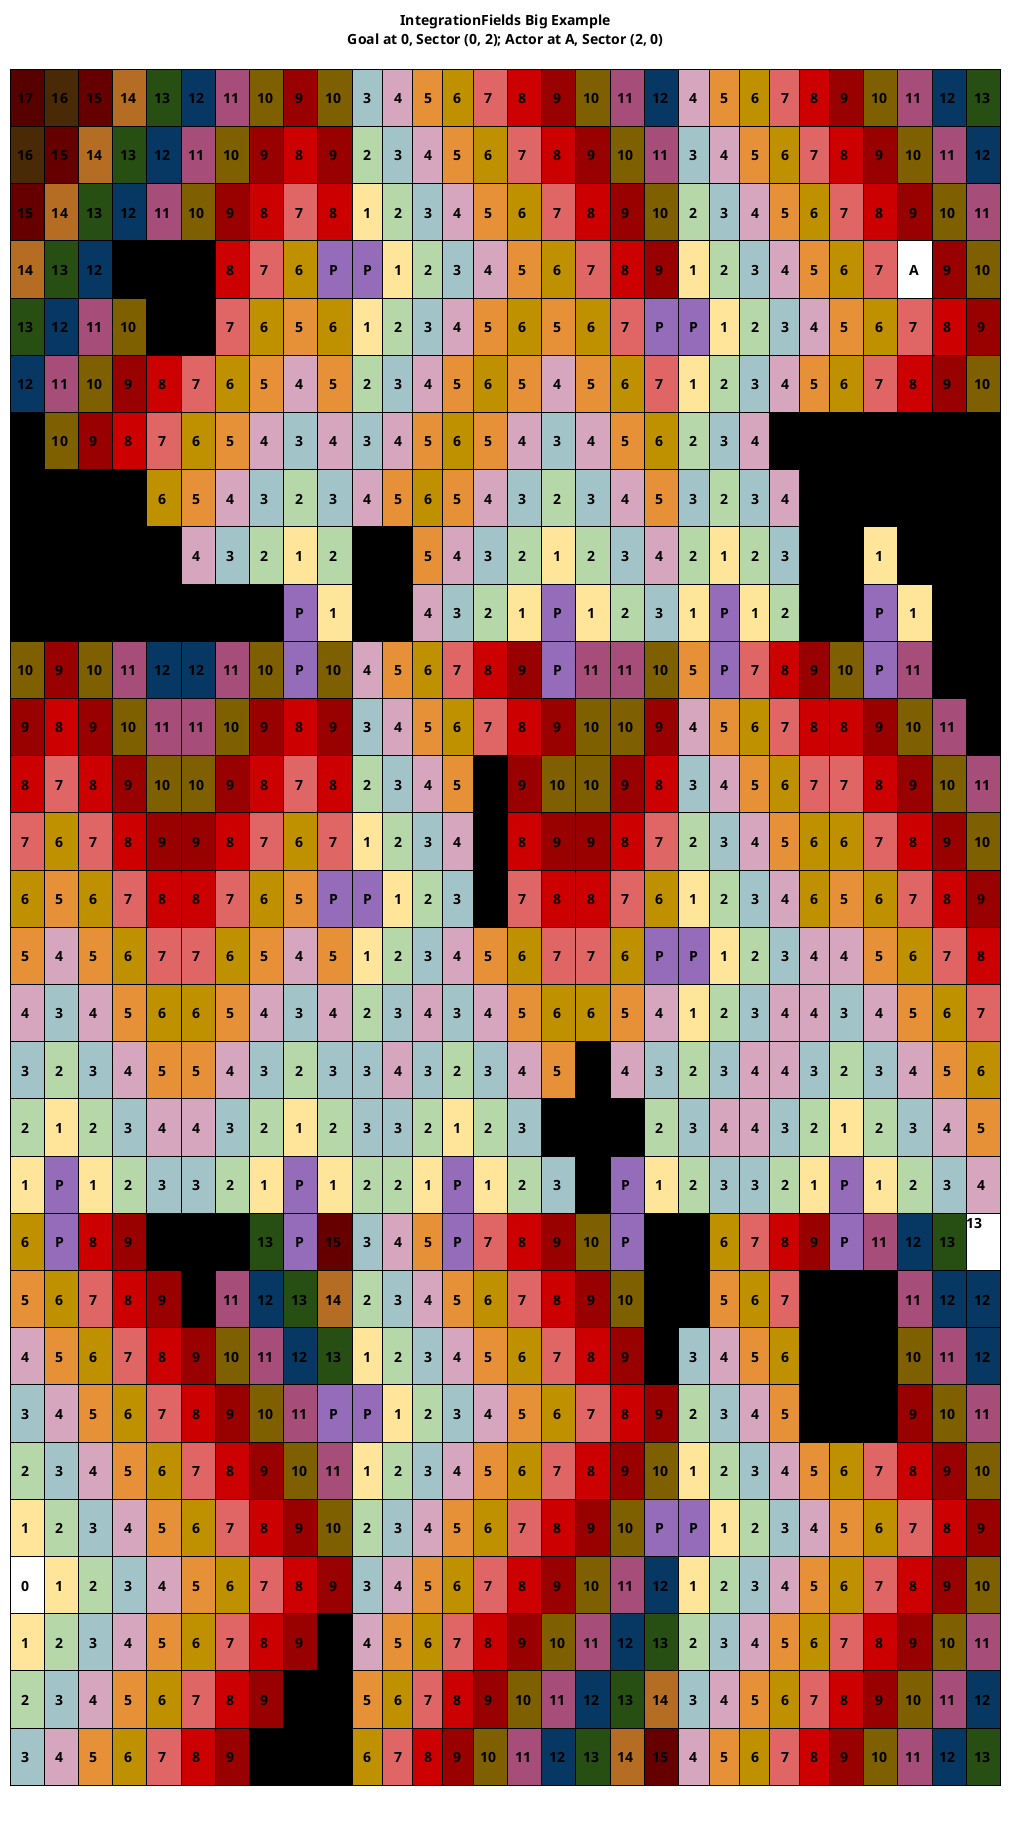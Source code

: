 @startuml int_field_prop_big_example

title
IntegrationFields Big Example
Goal at 0, Sector (0, 2); Actor at A, Sector (2, 0)

|<#570000>\n  17   \n|<#4a2907>\n  16   \n|<#660000>\n  15   \n|<#b46d23>\n  14   \n|<#274e13>\n  13   \n|<#073763>\n  12   \n|<#a64d79>\n  11   \n|<#7f6000>\n  10   \n|<#990000>\n   9   \n|<#7f6000>\n  10   \n|<#a2c4c9>\n   3   \n|<#d5a6bd>\n   4   \n|<#e69138>\n   5   \n|<#bf9000>\n   6   \n|<#e06666>\n   7   \n|<#cc0000>\n   8   \n|<#990000>\n   9   \n|<#7f6000>\n  10   \n|<#a64d79>\n  11   \n|<#073763>\n  12   \n|<#d5a6bd>\n   4   \n|<#e69138>\n   5   \n|<#bf9000>\n   6   \n|<#e06666>\n   7   \n|<#cc0000>\n   8   \n|<#990000>\n   9   \n|<#7f6000>\n  10   \n|<#a64d79>\n  11   \n|<#073763>\n  12   \n|<#274e13>\n  13   \n|
|<#4a2907>\n  16   \n|<#660000>\n  15   \n|<#b46d23>\n  14   \n|<#274e13>\n  13   \n|<#073763>\n  12   \n|<#a64d79>\n  11   \n|<#7f6000>\n  10   \n|<#990000>\n   9   \n|<#cc0000>\n   8   \n|<#990000>\n   9   \n|<#b6d7a8>\n   2   \n|<#a2c4c9>\n   3   \n|<#d5a6bd>\n   4   \n|<#e69138>\n   5   \n|<#bf9000>\n   6   \n|<#e06666>\n   7   \n|<#cc0000>\n   8   \n|<#990000>\n   9   \n|<#7f6000>\n  10   \n|<#a64d79>\n  11   \n|<#a2c4c9>\n   3   \n|<#d5a6bd>\n   4   \n|<#e69138>\n   5   \n|<#bf9000>\n   6   \n|<#e06666>\n   7   \n|<#cc0000>\n   8   \n|<#990000>\n   9   \n|<#7f6000>\n  10   \n|<#a64d79>\n  11   \n|<#073763>\n  12   \n|
|<#660000>\n  15   \n|<#b46d23>\n  14   \n|<#274e13>\n  13   \n|<#073763>\n  12   \n|<#a64d79>\n  11   \n|<#7f6000>\n  10   \n|<#990000>\n   9   \n|<#cc0000>\n   8   \n|<#e06666>\n   7   \n|<#cc0000>\n   8   \n|<#ffe599>\n   1   \n|<#b6d7a8>\n   2   \n|<#a2c4c9>\n   3   \n|<#d5a6bd>\n   4   \n|<#e69138>\n   5   \n|<#bf9000>\n   6   \n|<#e06666>\n   7   \n|<#cc0000>\n   8   \n|<#990000>\n   9   \n|<#7f6000>\n  10   \n|<#b6d7a8>\n   2   \n|<#a2c4c9>\n   3   \n|<#d5a6bd>\n   4   \n|<#e69138>\n   5   \n|<#bf9000>\n   6   \n|<#e06666>\n   7   \n|<#cc0000>\n   8   \n|<#990000>\n   9   \n|<#7f6000>\n  10   \n|<#a64d79>\n  11   \n|
|<#b46d23>\n  14   \n|<#274e13>\n  13   \n|<#073763>\n  12   \n|<#000000>\n   x   \n|<#000000>\n   x   \n|<#000000>\n   x   \n|<#cc0000>\n   8   \n|<#e06666>\n   7   \n|<#bf9000>\n   6   \n|<#946cba>\n   P   \n|<#946cba>\n   P   \n|<#ffe599>\n   1   \n|<#b6d7a8>\n   2   \n|<#a2c4c9>\n   3   \n|<#d5a6bd>\n   4   \n|<#e69138>\n   5   \n|<#bf9000>\n   6   \n|<#e06666>\n   7   \n|<#cc0000>\n   8   \n|<#990000>\n   9   \n|<#ffe599>\n   1   \n|<#b6d7a8>\n   2   \n|<#a2c4c9>\n   3   \n|<#d5a6bd>\n   4   \n|<#e69138>\n   5   \n|<#bf9000>\n   6   \n|<#e06666>\n   7   \n|\n   A   \n|<#990000>\n   9   \n|<#7f6000>\n  10   \n|
|<#274e13>\n  13   \n|<#073763>\n  12   \n|<#a64d79>\n  11   \n|<#7f6000>\n  10   \n|<#000000>\n   x   \n|<#000000>\n   x   \n|<#e06666>\n   7   \n|<#bf9000>\n   6   \n|<#e69138>\n   5   \n|<#bf9000>\n   6   \n|<#ffe599>\n   1   \n|<#b6d7a8>\n   2   \n|<#a2c4c9>\n   3   \n|<#d5a6bd>\n   4   \n|<#e69138>\n   5   \n|<#bf9000>\n   6   \n|<#e69138>\n   5   \n|<#bf9000>\n   6   \n|<#e06666>\n   7   \n|<#946cba>\n   P   \n|<#946cba>\n   P   \n|<#ffe599>\n   1   \n|<#b6d7a8>\n   2   \n|<#a2c4c9>\n   3   \n|<#d5a6bd>\n   4   \n|<#e69138>\n   5   \n|<#bf9000>\n   6   \n|<#e06666>\n   7   \n|<#cc0000>\n   8   \n|<#990000>\n   9   \n|
|<#073763>\n  12   \n|<#a64d79>\n  11   \n|<#7f6000>\n  10   \n|<#990000>\n   9   \n|<#cc0000>\n   8   \n|<#e06666>\n   7   \n|<#bf9000>\n   6   \n|<#e69138>\n   5   \n|<#d5a6bd>\n   4   \n|<#e69138>\n   5   \n|<#b6d7a8>\n   2   \n|<#a2c4c9>\n   3   \n|<#d5a6bd>\n   4   \n|<#e69138>\n   5   \n|<#bf9000>\n   6   \n|<#e69138>\n   5   \n|<#d5a6bd>\n   4   \n|<#e69138>\n   5   \n|<#bf9000>\n   6   \n|<#e06666>\n   7   \n|<#ffe599>\n   1   \n|<#b6d7a8>\n   2   \n|<#a2c4c9>\n   3   \n|<#d5a6bd>\n   4   \n|<#e69138>\n   5   \n|<#bf9000>\n   6   \n|<#e06666>\n   7   \n|<#cc0000>\n   8   \n|<#990000>\n   9   \n|<#7f6000>\n  10   \n|
|<#000000>\n   x   \n|<#7f6000>\n  10   \n|<#990000>\n   9   \n|<#cc0000>\n   8   \n|<#e06666>\n   7   \n|<#bf9000>\n   6   \n|<#e69138>\n   5   \n|<#d5a6bd>\n   4   \n|<#a2c4c9>\n   3   \n|<#d5a6bd>\n   4   \n|<#a2c4c9>\n   3   \n|<#d5a6bd>\n   4   \n|<#e69138>\n   5   \n|<#bf9000>\n   6   \n|<#e69138>\n   5   \n|<#d5a6bd>\n   4   \n|<#a2c4c9>\n   3   \n|<#d5a6bd>\n   4   \n|<#e69138>\n   5   \n|<#bf9000>\n   6   \n|<#b6d7a8>\n   2   \n|<#a2c4c9>\n   3   \n|<#d5a6bd>\n   4   \n|<#000000>\n   x   \n|<#000000>\n   x   \n|<#000000>\n   x   \n|<#000000>\n   x   \n|<#000000>\n   x   \n|<#000000>\n   x   \n|<#000000>\n   x   \n|
|<#000000>\n   x   \n|<#000000>\n   x   \n|<#000000>\n   x   \n|<#000000>\n   x   \n|<#bf9000>\n   6   \n|<#e69138>\n   5   \n|<#d5a6bd>\n   4   \n|<#a2c4c9>\n   3   \n|<#b6d7a8>\n   2   \n|<#a2c4c9>\n   3   \n|<#d5a6bd>\n   4   \n|<#e69138>\n   5   \n|<#bf9000>\n   6   \n|<#e69138>\n   5   \n|<#d5a6bd>\n   4   \n|<#a2c4c9>\n   3   \n|<#b6d7a8>\n   2   \n|<#a2c4c9>\n   3   \n|<#d5a6bd>\n   4   \n|<#e69138>\n   5   \n|<#a2c4c9>\n   3   \n|<#b6d7a8>\n   2   \n|<#a2c4c9>\n   3   \n|<#d5a6bd>\n   4   \n|<#000000>\n   x   \n|<#000000>\n   x   \n|<#000000>\n   x   \n|<#000000>\n   x   \n|<#000000>\n   x   \n|<#000000>\n   x   \n|
|<#000000>\n   x   \n|<#000000>\n   x   \n|<#000000>\n   x   \n|<#000000>\n   x   \n|<#000000>\n   x   \n|<#d5a6bd>\n   4   \n|<#a2c4c9>\n   3   \n|<#b6d7a8>\n   2   \n|<#ffe599>\n   1   \n|<#b6d7a8>\n   2   \n|<#000000>\n   x   \n|<#000000>\n   x   \n|<#e69138>\n   5   \n|<#d5a6bd>\n   4   \n|<#a2c4c9>\n   3   \n|<#b6d7a8>\n   2   \n|<#ffe599>\n   1   \n|<#b6d7a8>\n   2   \n|<#a2c4c9>\n   3   \n|<#d5a6bd>\n   4   \n|<#b6d7a8>\n   2   \n|<#ffe599>\n   1   \n|<#b6d7a8>\n   2   \n|<#a2c4c9>\n   3   \n|<#000000>\n   x   \n|<#000000>\n   x   \n|<#ffe599>\n   1   \n|<#000000>\n   x   \n|<#000000>\n   x   \n|<#000000>\n   x   \n|
|<#000000>\n   x   \n|<#000000>\n   x   \n|<#000000>\n   x   \n|<#000000>\n   x   \n|<#000000>\n   x   \n|<#000000>\n   x   \n|<#000000>\n   x   \n|<#000000>\n   x   \n|<#946cba>\n   P   \n|<#ffe599>\n   1   \n|<#000000>\n   x   \n|<#000000>\n   x   \n|<#d5a6bd>\n   4   \n|<#a2c4c9>\n   3   \n|<#b6d7a8>\n   2   \n|<#ffe599>\n   1   \n|<#946cba>\n   P   \n|<#ffe599>\n   1   \n|<#b6d7a8>\n   2   \n|<#a2c4c9>\n   3   \n|<#ffe599>\n   1   \n|<#946cba>\n   P   \n|<#ffe599>\n   1   \n|<#b6d7a8>\n   2   \n|<#000000>\n   x   \n|<#000000>\n   x   \n|<#946cba>\n   P   \n|<#ffe599>\n   1   \n|<#000000>\n   x   \n|<#000000>\n   x   \n|
|<#7f6000>\n  10   \n|<#990000>\n   9   \n|<#7f6000>\n  10   \n|<#a64d79>\n  11   \n|<#073763>\n  12   \n|<#073763>\n  12   \n|<#a64d79>\n  11   \n|<#7f6000>\n  10   \n|<#946cba>\n   P   \n|<#7f6000>\n  10   \n|<#d5a6bd>\n   4   \n|<#e69138>\n   5   \n|<#bf9000>\n   6   \n|<#e06666>\n   7   \n|<#cc0000>\n   8   \n|<#990000>\n   9   \n|<#946cba>\n   P   \n|<#a64d79>\n  11   \n|<#a64d79>\n  11   \n|<#7f6000>\n  10   \n|<#e69138>\n   5   \n|<#946cba>\n   P   \n|<#e06666>\n   7   \n|<#cc0000>\n   8   \n|<#990000>\n   9   \n|<#7f6000>\n  10   \n|<#946cba>\n   P   \n|<#a64d79>\n  11   \n|<#000000>\n   x   \n|<#000000>\n   x   \n|
|<#990000>\n   9   \n|<#cc0000>\n   8   \n|<#990000>\n   9   \n|<#7f6000>\n  10   \n|<#a64d79>\n  11   \n|<#a64d79>\n  11   \n|<#7f6000>\n  10   \n|<#990000>\n   9   \n|<#cc0000>\n   8   \n|<#990000>\n   9   \n|<#a2c4c9>\n   3   \n|<#d5a6bd>\n   4   \n|<#e69138>\n   5   \n|<#bf9000>\n   6   \n|<#e06666>\n   7   \n|<#cc0000>\n   8   \n|<#990000>\n   9   \n|<#7f6000>\n  10   \n|<#7f6000>\n  10   \n|<#990000>\n   9   \n|<#d5a6bd>\n   4   \n|<#e69138>\n   5   \n|<#bf9000>\n   6   \n|<#e06666>\n   7   \n|<#cc0000>\n   8   \n|<#cc0000>\n   8   \n|<#990000>\n   9   \n|<#7f6000>\n  10   \n|<#a64d79>\n  11   \n|<#000000>\n   x   \n|
|<#cc0000>\n   8   \n|<#e06666>\n   7   \n|<#cc0000>\n   8   \n|<#990000>\n   9   \n|<#7f6000>\n  10   \n|<#7f6000>\n  10   \n|<#990000>\n   9   \n|<#cc0000>\n   8   \n|<#e06666>\n   7   \n|<#cc0000>\n   8   \n|<#b6d7a8>\n   2   \n|<#a2c4c9>\n   3   \n|<#d5a6bd>\n   4   \n|<#e69138>\n   5   \n|<#000000>\n   x   \n|<#990000>\n   9   \n|<#7f6000>\n  10   \n|<#7f6000>\n  10   \n|<#990000>\n   9   \n|<#cc0000>\n   8   \n|<#a2c4c9>\n   3   \n|<#d5a6bd>\n   4   \n|<#e69138>\n   5   \n|<#bf9000>\n   6   \n|<#e06666>\n   7   \n|<#e06666>\n   7   \n|<#cc0000>\n   8   \n|<#990000>\n   9   \n|<#7f6000>\n  10   \n|<#a64d79>\n  11   \n|
|<#e06666>\n   7   \n|<#bf9000>\n   6   \n|<#e06666>\n   7   \n|<#cc0000>\n   8   \n|<#990000>\n   9   \n|<#990000>\n   9   \n|<#cc0000>\n   8   \n|<#e06666>\n   7   \n|<#bf9000>\n   6   \n|<#e06666>\n   7   \n|<#ffe599>\n   1   \n|<#b6d7a8>\n   2   \n|<#a2c4c9>\n   3   \n|<#d5a6bd>\n   4   \n|<#000000>\n   x   \n|<#cc0000>\n   8   \n|<#990000>\n   9   \n|<#990000>\n   9   \n|<#cc0000>\n   8   \n|<#e06666>\n   7   \n|<#b6d7a8>\n   2   \n|<#a2c4c9>\n   3   \n|<#d5a6bd>\n   4   \n|<#e69138>\n   5   \n|<#bf9000>\n   6   \n|<#bf9000>\n   6   \n|<#e06666>\n   7   \n|<#cc0000>\n   8   \n|<#990000>\n   9   \n|<#7f6000>\n  10   \n|
|<#bf9000>\n   6   \n|<#e69138>\n   5   \n|<#bf9000>\n   6   \n|<#e06666>\n   7   \n|<#cc0000>\n   8   \n|<#cc0000>\n   8   \n|<#e06666>\n   7   \n|<#bf9000>\n   6   \n|<#e69138>\n   5   \n|<#946cba>\n   P   \n|<#946cba>\n   P   \n|<#ffe599>\n   1   \n|<#b6d7a8>\n   2   \n|<#a2c4c9>\n   3   \n|<#000000>\n   x   \n|<#e06666>\n   7   \n|<#cc0000>\n   8   \n|<#cc0000>\n   8   \n|<#e06666>\n   7   \n|<#bf9000>\n   6   \n|<#ffe599>\n   1   \n|<#b6d7a8>\n   2   \n|<#a2c4c9>\n   3   \n|<#d5a6bd>\n   4   \n|<#bf9000>\n   6   \n|<#e69138>\n   5   \n|<#bf9000>\n   6   \n|<#e06666>\n   7   \n|<#cc0000>\n   8   \n|<#990000>\n   9   \n|
|<#e69138>\n   5   \n|<#d5a6bd>\n   4   \n|<#e69138>\n   5   \n|<#bf9000>\n   6   \n|<#e06666>\n   7   \n|<#e06666>\n   7   \n|<#bf9000>\n   6   \n|<#e69138>\n   5   \n|<#d5a6bd>\n   4   \n|<#e69138>\n   5   \n|<#ffe599>\n   1   \n|<#b6d7a8>\n   2   \n|<#a2c4c9>\n   3   \n|<#d5a6bd>\n   4   \n|<#e69138>\n   5   \n|<#bf9000>\n   6   \n|<#e06666>\n   7   \n|<#e06666>\n   7   \n|<#bf9000>\n   6   \n|<#946cba>\n   P   \n|<#946cba>\n   P   \n|<#ffe599>\n   1   \n|<#b6d7a8>\n   2   \n|<#a2c4c9>\n   3   \n|<#d5a6bd>\n   4   \n|<#d5a6bd>\n   4   \n|<#e69138>\n   5   \n|<#bf9000>\n   6   \n|<#e06666>\n   7   \n|<#cc0000>\n   8   \n|
|<#d5a6bd>\n   4   \n|<#a2c4c9>\n   3   \n|<#d5a6bd>\n   4   \n|<#e69138>\n   5   \n|<#bf9000>\n   6   \n|<#bf9000>\n   6   \n|<#e69138>\n   5   \n|<#d5a6bd>\n   4   \n|<#a2c4c9>\n   3   \n|<#d5a6bd>\n   4   \n|<#b6d7a8>\n   2   \n|<#a2c4c9>\n   3   \n|<#d5a6bd>\n   4   \n|<#a2c4c9>\n   3   \n|<#d5a6bd>\n   4   \n|<#e69138>\n   5   \n|<#bf9000>\n   6   \n|<#bf9000>\n   6   \n|<#e69138>\n   5   \n|<#d5a6bd>\n   4   \n|<#ffe599>\n   1   \n|<#b6d7a8>\n   2   \n|<#a2c4c9>\n   3   \n|<#d5a6bd>\n   4   \n|<#d5a6bd>\n   4   \n|<#a2c4c9>\n   3   \n|<#d5a6bd>\n   4   \n|<#e69138>\n   5   \n|<#bf9000>\n   6   \n|<#e06666>\n   7   \n|
|<#a2c4c9>\n   3   \n|<#b6d7a8>\n   2   \n|<#a2c4c9>\n   3   \n|<#d5a6bd>\n   4   \n|<#e69138>\n   5   \n|<#e69138>\n   5   \n|<#d5a6bd>\n   4   \n|<#a2c4c9>\n   3   \n|<#b6d7a8>\n   2   \n|<#a2c4c9>\n   3   \n|<#a2c4c9>\n   3   \n|<#d5a6bd>\n   4   \n|<#a2c4c9>\n   3   \n|<#b6d7a8>\n   2   \n|<#a2c4c9>\n   3   \n|<#d5a6bd>\n   4   \n|<#e69138>\n   5   \n|<#000000>\n   x   \n|<#d5a6bd>\n   4   \n|<#a2c4c9>\n   3   \n|<#b6d7a8>\n   2   \n|<#a2c4c9>\n   3   \n|<#d5a6bd>\n   4   \n|<#d5a6bd>\n   4   \n|<#a2c4c9>\n   3   \n|<#b6d7a8>\n   2   \n|<#a2c4c9>\n   3   \n|<#d5a6bd>\n   4   \n|<#e69138>\n   5   \n|<#bf9000>\n   6   \n|
|<#b6d7a8>\n   2   \n|<#ffe599>\n   1   \n|<#b6d7a8>\n   2   \n|<#a2c4c9>\n   3   \n|<#d5a6bd>\n   4   \n|<#d5a6bd>\n   4   \n|<#a2c4c9>\n   3   \n|<#b6d7a8>\n   2   \n|<#ffe599>\n   1   \n|<#b6d7a8>\n   2   \n|<#a2c4c9>\n   3   \n|<#a2c4c9>\n   3   \n|<#b6d7a8>\n   2   \n|<#ffe599>\n   1   \n|<#b6d7a8>\n   2   \n|<#a2c4c9>\n   3   \n|<#000000>\n   x   \n|<#000000>\n   x   \n|<#000000>\n   x   \n|<#b6d7a8>\n   2   \n|<#a2c4c9>\n   3   \n|<#d5a6bd>\n   4   \n|<#d5a6bd>\n   4   \n|<#a2c4c9>\n   3   \n|<#b6d7a8>\n   2   \n|<#ffe599>\n   1   \n|<#b6d7a8>\n   2   \n|<#a2c4c9>\n   3   \n|<#d5a6bd>\n   4   \n|<#e69138>\n   5   \n|
|<#ffe599>\n   1   \n|<#946cba>\n   P   \n|<#ffe599>\n   1   \n|<#b6d7a8>\n   2   \n|<#a2c4c9>\n   3   \n|<#a2c4c9>\n   3   \n|<#b6d7a8>\n   2   \n|<#ffe599>\n   1   \n|<#946cba>\n   P   \n|<#ffe599>\n   1   \n|<#b6d7a8>\n   2   \n|<#b6d7a8>\n   2   \n|<#ffe599>\n   1   \n|<#946cba>\n   P   \n|<#ffe599>\n   1   \n|<#b6d7a8>\n   2   \n|<#a2c4c9>\n   3   \n|<#000000>\n   x   \n|<#946cba>\n   P   \n|<#ffe599>\n   1   \n|<#b6d7a8>\n   2   \n|<#a2c4c9>\n   3   \n|<#a2c4c9>\n   3   \n|<#b6d7a8>\n   2   \n|<#ffe599>\n   1   \n|<#946cba>\n   P   \n|<#ffe599>\n   1   \n|<#b6d7a8>\n   2   \n|<#a2c4c9>\n   3   \n|<#d5a6bd>\n   4   \n|
|<#bf9000>\n   6   \n|<#946cba>\n   P   \n|<#cc0000>\n   8   \n|<#990000>\n   9   \n|<#000000>\n   x   \n|<#000000>\n   x   \n|<#000000>\n   x   \n|<#274e13>\n  13   \n|<#946cba>\n   P   \n|<#660000>\n  15   \n|<#a2c4c9>\n   3   \n|<#d5a6bd>\n   4   \n|<#e69138>\n   5   \n|<#946cba>\n   P   \n|<#e06666>\n   7   \n|<#cc0000>\n   8   \n|<#990000>\n   9   \n|<#7f6000>\n  10   \n|<#946cba>\n   P   \n|<#000000>\n   x   \n|<#000000>\n   x   \n|<#bf9000>\n   6   \n|<#e06666>\n   7   \n|<#cc0000>\n   8   \n|<#990000>\n   9   \n|<#946cba>\n   P   \n|<#a64d79>\n  11   \n|<#073763>\n  12   \n|<#274e13>\n  13   \n|13|
|<#e69138>\n   5   \n|<#bf9000>\n   6   \n|<#e06666>\n   7   \n|<#cc0000>\n   8   \n|<#990000>\n   9   \n|<#000000>\n   x   \n|<#a64d79>\n  11   \n|<#073763>\n  12   \n|<#274e13>\n  13   \n|<#b46d23>\n  14   \n|<#b6d7a8>\n   2   \n|<#a2c4c9>\n   3   \n|<#d5a6bd>\n   4   \n|<#e69138>\n   5   \n|<#bf9000>\n   6   \n|<#e06666>\n   7   \n|<#cc0000>\n   8   \n|<#990000>\n   9   \n|<#7f6000>\n  10   \n|<#000000>\n   x   \n|<#000000>\n   x   \n|<#e69138>\n   5   \n|<#bf9000>\n   6   \n|<#e06666>\n   7   \n|<#000000>\n   x   \n|<#000000>\n   x   \n|<#000000>\n   x   \n|<#a64d79>\n  11   \n|<#073763>\n  12   \n|<#073763>\n  12   \n|
|<#d5a6bd>\n   4   \n|<#e69138>\n   5   \n|<#bf9000>\n   6   \n|<#e06666>\n   7   \n|<#cc0000>\n   8   \n|<#990000>\n   9   \n|<#7f6000>\n  10   \n|<#a64d79>\n  11   \n|<#073763>\n  12   \n|<#274e13>\n  13   \n|<#ffe599>\n   1   \n|<#b6d7a8>\n   2   \n|<#a2c4c9>\n   3   \n|<#d5a6bd>\n   4   \n|<#e69138>\n   5   \n|<#bf9000>\n   6   \n|<#e06666>\n   7   \n|<#cc0000>\n   8   \n|<#990000>\n   9   \n|<#000000>\n   x   \n|<#a2c4c9>\n   3   \n|<#d5a6bd>\n   4   \n|<#e69138>\n   5   \n|<#bf9000>\n   6   \n|<#000000>\n   x   \n|<#000000>\n   x   \n|<#000000>\n   x   \n|<#7f6000>\n  10   \n|<#a64d79>\n  11   \n|<#073763>\n  12   \n|
|<#a2c4c9>\n   3   \n|<#d5a6bd>\n   4   \n|<#e69138>\n   5   \n|<#bf9000>\n   6   \n|<#e06666>\n   7   \n|<#cc0000>\n   8   \n|<#990000>\n   9   \n|<#7f6000>\n  10   \n|<#a64d79>\n  11   \n|<#946cba>\n   P   \n|<#946cba>\n   P   \n|<#ffe599>\n   1   \n|<#b6d7a8>\n   2   \n|<#a2c4c9>\n   3   \n|<#d5a6bd>\n   4   \n|<#e69138>\n   5   \n|<#bf9000>\n   6   \n|<#e06666>\n   7   \n|<#cc0000>\n   8   \n|<#990000>\n   9   \n|<#b6d7a8>\n   2   \n|<#a2c4c9>\n   3   \n|<#d5a6bd>\n   4   \n|<#e69138>\n   5   \n|<#000000>\n   x   \n|<#000000>\n   x   \n|<#000000>\n   x   \n|<#990000>\n   9   \n|<#7f6000>\n  10   \n|<#a64d79>\n  11   \n|
|<#b6d7a8>\n   2   \n|<#a2c4c9>\n   3   \n|<#d5a6bd>\n   4   \n|<#e69138>\n   5   \n|<#bf9000>\n   6   \n|<#e06666>\n   7   \n|<#cc0000>\n   8   \n|<#990000>\n   9   \n|<#7f6000>\n  10   \n|<#a64d79>\n  11   \n|<#ffe599>\n   1   \n|<#b6d7a8>\n   2   \n|<#a2c4c9>\n   3   \n|<#d5a6bd>\n   4   \n|<#e69138>\n   5   \n|<#bf9000>\n   6   \n|<#e06666>\n   7   \n|<#cc0000>\n   8   \n|<#990000>\n   9   \n|<#7f6000>\n  10   \n|<#ffe599>\n   1   \n|<#b6d7a8>\n   2   \n|<#a2c4c9>\n   3   \n|<#d5a6bd>\n   4   \n|<#e69138>\n   5   \n|<#bf9000>\n   6   \n|<#e06666>\n   7   \n|<#cc0000>\n   8   \n|<#990000>\n   9   \n|<#7f6000>\n  10   \n|
|<#ffe599>\n   1   \n|<#b6d7a8>\n   2   \n|<#a2c4c9>\n   3   \n|<#d5a6bd>\n   4   \n|<#e69138>\n   5   \n|<#bf9000>\n   6   \n|<#e06666>\n   7   \n|<#cc0000>\n   8   \n|<#990000>\n   9   \n|<#7f6000>\n  10   \n|<#b6d7a8>\n   2   \n|<#a2c4c9>\n   3   \n|<#d5a6bd>\n   4   \n|<#e69138>\n   5   \n|<#bf9000>\n   6   \n|<#e06666>\n   7   \n|<#cc0000>\n   8   \n|<#990000>\n   9   \n|<#7f6000>\n  10   \n|<#946cba>\n   P   \n|<#946cba>\n   P   \n|<#ffe599>\n   1   \n|<#b6d7a8>\n   2   \n|<#a2c4c9>\n   3   \n|<#d5a6bd>\n   4   \n|<#e69138>\n   5   \n|<#bf9000>\n   6   \n|<#e06666>\n   7   \n|<#cc0000>\n   8   \n|<#990000>\n   9   \n|
|\n   0   |<#ffe599>\n   1   \n|<#b6d7a8>\n   2   \n|<#a2c4c9>\n   3   \n|<#d5a6bd>\n   4   \n|<#e69138>\n   5   \n|<#bf9000>\n   6   \n|<#e06666>\n   7   \n|<#cc0000>\n   8   \n|<#990000>\n   9   \n|<#a2c4c9>\n   3   \n|<#d5a6bd>\n   4   \n|<#e69138>\n   5   \n|<#bf9000>\n   6   \n|<#e06666>\n   7   \n|<#cc0000>\n   8   \n|<#990000>\n   9   \n|<#7f6000>\n  10   \n|<#a64d79>\n  11   \n|<#073763>\n  12   \n|<#ffe599>\n   1   \n|<#b6d7a8>\n   2   \n|<#a2c4c9>\n   3   \n|<#d5a6bd>\n   4   \n|<#e69138>\n   5   \n|<#bf9000>\n   6   \n|<#e06666>\n   7   \n|<#cc0000>\n   8   \n|<#990000>\n   9   \n|<#7f6000>\n  10   \n|
|<#ffe599>\n   1   \n|<#b6d7a8>\n   2   \n|<#a2c4c9>\n   3   \n|<#d5a6bd>\n   4   \n|<#e69138>\n   5   \n|<#bf9000>\n   6   \n|<#e06666>\n   7   \n|<#cc0000>\n   8   \n|<#990000>\n   9   \n|<#000000>\n   x   \n|<#d5a6bd>\n   4   \n|<#e69138>\n   5   \n|<#bf9000>\n   6   \n|<#e06666>\n   7   \n|<#cc0000>\n   8   \n|<#990000>\n   9   \n|<#7f6000>\n  10   \n|<#a64d79>\n  11   \n|<#073763>\n  12   \n|<#274e13>\n  13   \n|<#b6d7a8>\n   2   \n|<#a2c4c9>\n   3   \n|<#d5a6bd>\n   4   \n|<#e69138>\n   5   \n|<#bf9000>\n   6   \n|<#e06666>\n   7   \n|<#cc0000>\n   8   \n|<#990000>\n   9   \n|<#7f6000>\n  10   \n|<#a64d79>\n  11   \n|
|<#b6d7a8>\n   2   \n|<#a2c4c9>\n   3   \n|<#d5a6bd>\n   4   \n|<#e69138>\n   5   \n|<#bf9000>\n   6   \n|<#e06666>\n   7   \n|<#cc0000>\n   8   \n|<#990000>\n   9   \n|<#000000>\n   x   \n|<#000000>\n   x   \n|<#e69138>\n   5   \n|<#bf9000>\n   6   \n|<#e06666>\n   7   \n|<#cc0000>\n   8   \n|<#990000>\n   9   \n|<#7f6000>\n  10   \n|<#a64d79>\n  11   \n|<#073763>\n  12   \n|<#274e13>\n  13   \n|<#b46d23>\n  14   \n|<#a2c4c9>\n   3   \n|<#d5a6bd>\n   4   \n|<#e69138>\n   5   \n|<#bf9000>\n   6   \n|<#e06666>\n   7   \n|<#cc0000>\n   8   \n|<#990000>\n   9   \n|<#7f6000>\n  10   \n|<#a64d79>\n  11   \n|<#073763>\n  12   \n|
|<#a2c4c9>\n   3   \n|<#d5a6bd>\n   4   \n|<#e69138>\n   5   \n|<#bf9000>\n   6   \n|<#e06666>\n   7   \n|<#cc0000>\n   8   \n|<#990000>\n   9   \n|<#000000>\n   x   \n|<#000000>\n   x   \n|<#000000>\n   x   \n|<#bf9000>\n   6   \n|<#e06666>\n   7   \n|<#cc0000>\n   8   \n|<#990000>\n   9   \n|<#7f6000>\n  10   \n|<#a64d79>\n  11   \n|<#073763>\n  12   \n|<#274e13>\n  13   \n|<#b46d23>\n  14   \n|<#660000>\n  15   \n|<#d5a6bd>\n   4   \n|<#e69138>\n   5   \n|<#bf9000>\n   6   \n|<#e06666>\n   7   \n|<#cc0000>\n   8   \n|<#990000>\n   9   \n|<#7f6000>\n  10   \n|<#a64d79>\n  11   \n|<#073763>\n  12   \n|<#274e13>\n  13   \n|

end title
@enduml
